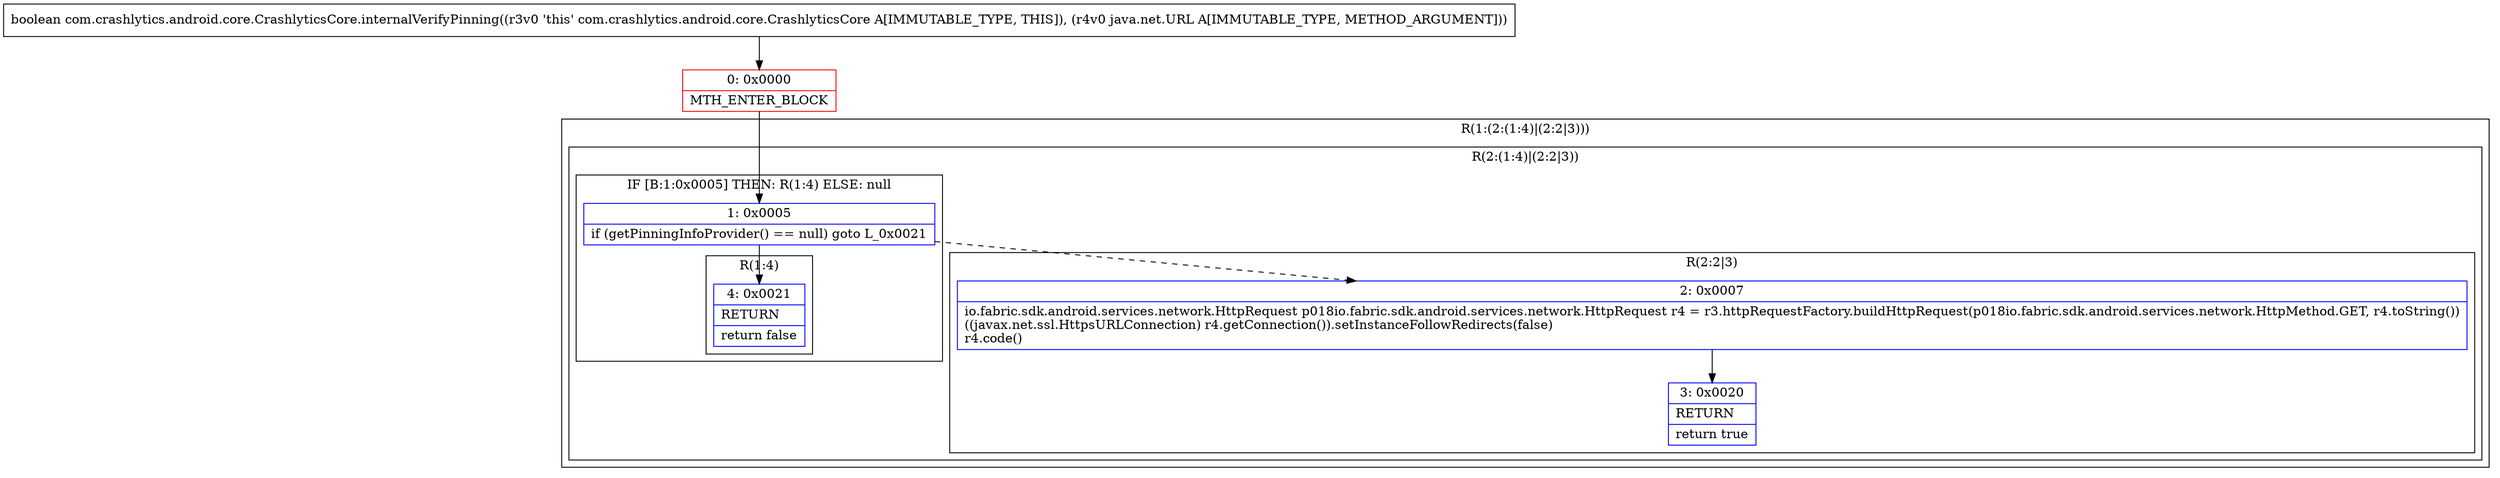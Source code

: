 digraph "CFG forcom.crashlytics.android.core.CrashlyticsCore.internalVerifyPinning(Ljava\/net\/URL;)Z" {
subgraph cluster_Region_1794916534 {
label = "R(1:(2:(1:4)|(2:2|3)))";
node [shape=record,color=blue];
subgraph cluster_Region_964772820 {
label = "R(2:(1:4)|(2:2|3))";
node [shape=record,color=blue];
subgraph cluster_IfRegion_481862824 {
label = "IF [B:1:0x0005] THEN: R(1:4) ELSE: null";
node [shape=record,color=blue];
Node_1 [shape=record,label="{1\:\ 0x0005|if (getPinningInfoProvider() == null) goto L_0x0021\l}"];
subgraph cluster_Region_694212262 {
label = "R(1:4)";
node [shape=record,color=blue];
Node_4 [shape=record,label="{4\:\ 0x0021|RETURN\l|return false\l}"];
}
}
subgraph cluster_Region_2135369121 {
label = "R(2:2|3)";
node [shape=record,color=blue];
Node_2 [shape=record,label="{2\:\ 0x0007|io.fabric.sdk.android.services.network.HttpRequest p018io.fabric.sdk.android.services.network.HttpRequest r4 = r3.httpRequestFactory.buildHttpRequest(p018io.fabric.sdk.android.services.network.HttpMethod.GET, r4.toString())\l((javax.net.ssl.HttpsURLConnection) r4.getConnection()).setInstanceFollowRedirects(false)\lr4.code()\l}"];
Node_3 [shape=record,label="{3\:\ 0x0020|RETURN\l|return true\l}"];
}
}
}
Node_0 [shape=record,color=red,label="{0\:\ 0x0000|MTH_ENTER_BLOCK\l}"];
MethodNode[shape=record,label="{boolean com.crashlytics.android.core.CrashlyticsCore.internalVerifyPinning((r3v0 'this' com.crashlytics.android.core.CrashlyticsCore A[IMMUTABLE_TYPE, THIS]), (r4v0 java.net.URL A[IMMUTABLE_TYPE, METHOD_ARGUMENT])) }"];
MethodNode -> Node_0;
Node_1 -> Node_2[style=dashed];
Node_1 -> Node_4;
Node_2 -> Node_3;
Node_0 -> Node_1;
}

